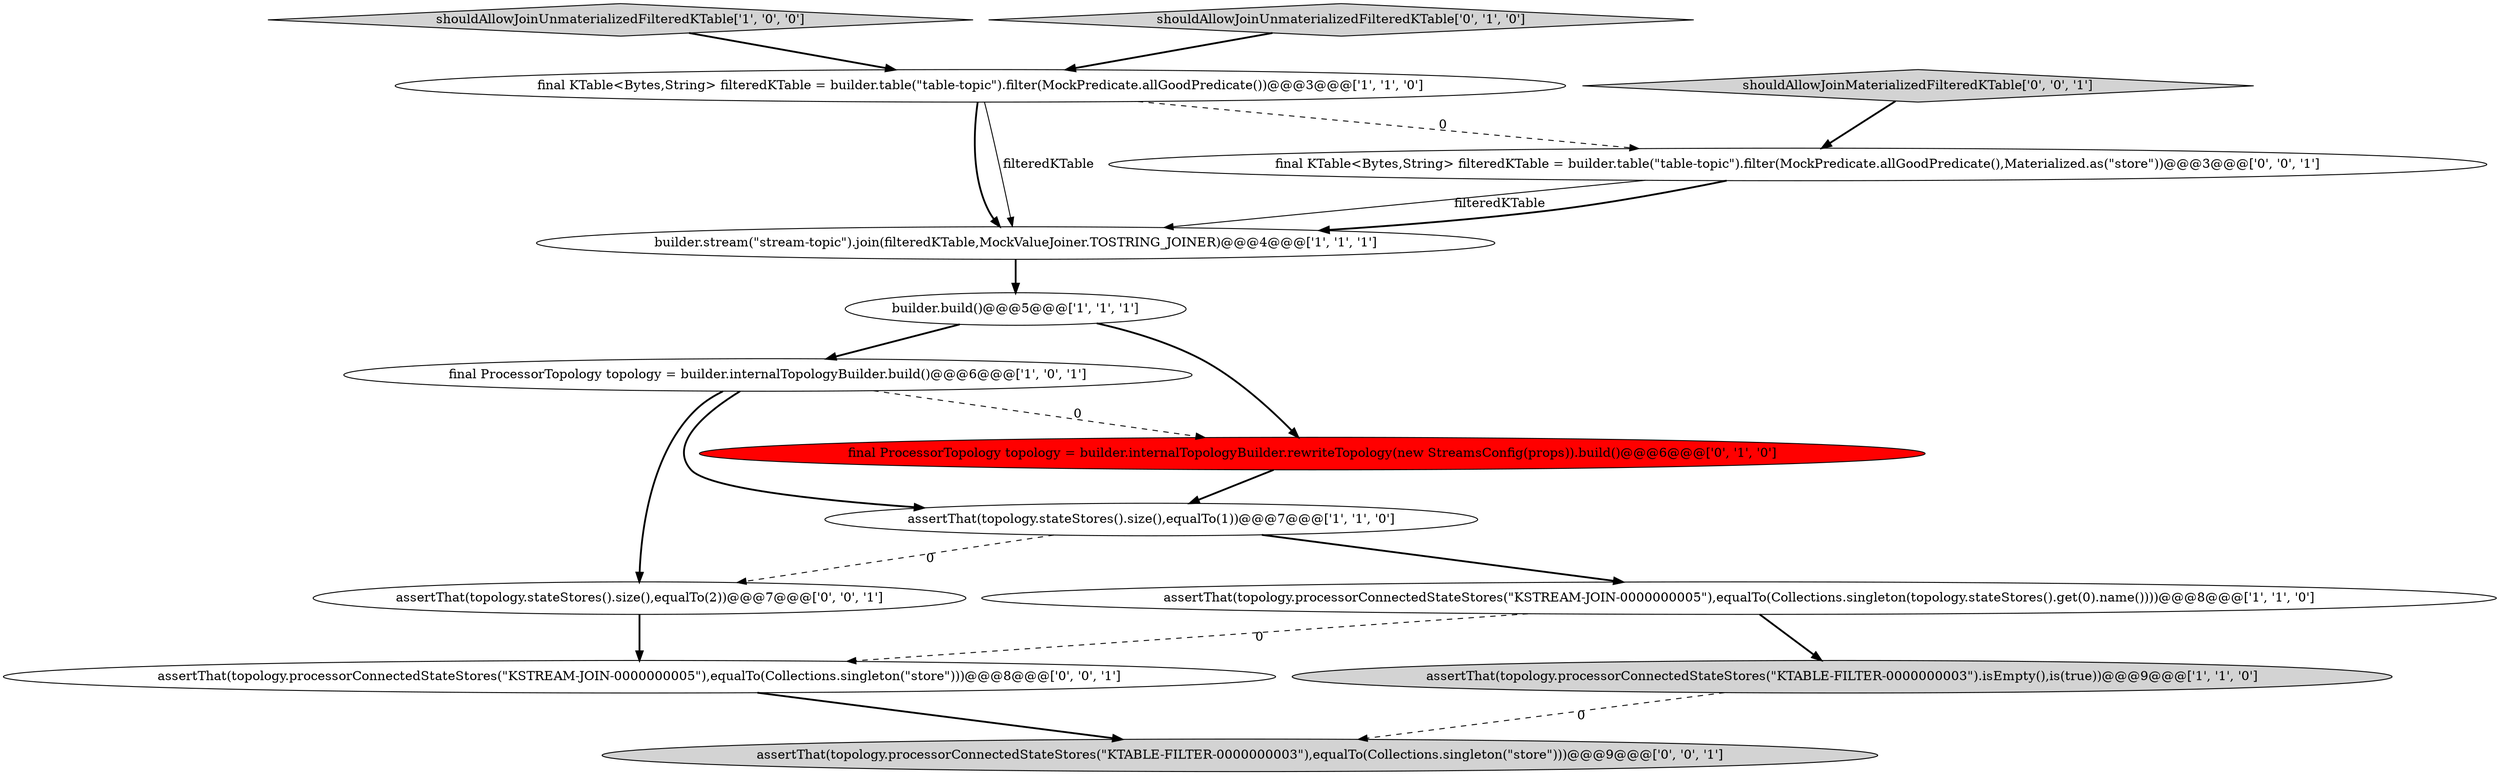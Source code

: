 digraph {
10 [style = filled, label = "final KTable<Bytes,String> filteredKTable = builder.table(\"table-topic\").filter(MockPredicate.allGoodPredicate(),Materialized.as(\"store\"))@@@3@@@['0', '0', '1']", fillcolor = white, shape = ellipse image = "AAA0AAABBB3BBB"];
11 [style = filled, label = "assertThat(topology.processorConnectedStateStores(\"KSTREAM-JOIN-0000000005\"),equalTo(Collections.singleton(\"store\")))@@@8@@@['0', '0', '1']", fillcolor = white, shape = ellipse image = "AAA0AAABBB3BBB"];
3 [style = filled, label = "assertThat(topology.processorConnectedStateStores(\"KTABLE-FILTER-0000000003\").isEmpty(),is(true))@@@9@@@['1', '1', '0']", fillcolor = lightgray, shape = ellipse image = "AAA0AAABBB1BBB"];
13 [style = filled, label = "shouldAllowJoinMaterializedFilteredKTable['0', '0', '1']", fillcolor = lightgray, shape = diamond image = "AAA0AAABBB3BBB"];
4 [style = filled, label = "assertThat(topology.stateStores().size(),equalTo(1))@@@7@@@['1', '1', '0']", fillcolor = white, shape = ellipse image = "AAA0AAABBB1BBB"];
0 [style = filled, label = "final ProcessorTopology topology = builder.internalTopologyBuilder.build()@@@6@@@['1', '0', '1']", fillcolor = white, shape = ellipse image = "AAA0AAABBB1BBB"];
6 [style = filled, label = "builder.stream(\"stream-topic\").join(filteredKTable,MockValueJoiner.TOSTRING_JOINER)@@@4@@@['1', '1', '1']", fillcolor = white, shape = ellipse image = "AAA0AAABBB1BBB"];
9 [style = filled, label = "final ProcessorTopology topology = builder.internalTopologyBuilder.rewriteTopology(new StreamsConfig(props)).build()@@@6@@@['0', '1', '0']", fillcolor = red, shape = ellipse image = "AAA1AAABBB2BBB"];
12 [style = filled, label = "assertThat(topology.stateStores().size(),equalTo(2))@@@7@@@['0', '0', '1']", fillcolor = white, shape = ellipse image = "AAA0AAABBB3BBB"];
1 [style = filled, label = "assertThat(topology.processorConnectedStateStores(\"KSTREAM-JOIN-0000000005\"),equalTo(Collections.singleton(topology.stateStores().get(0).name())))@@@8@@@['1', '1', '0']", fillcolor = white, shape = ellipse image = "AAA0AAABBB1BBB"];
5 [style = filled, label = "shouldAllowJoinUnmaterializedFilteredKTable['1', '0', '0']", fillcolor = lightgray, shape = diamond image = "AAA0AAABBB1BBB"];
7 [style = filled, label = "final KTable<Bytes,String> filteredKTable = builder.table(\"table-topic\").filter(MockPredicate.allGoodPredicate())@@@3@@@['1', '1', '0']", fillcolor = white, shape = ellipse image = "AAA0AAABBB1BBB"];
14 [style = filled, label = "assertThat(topology.processorConnectedStateStores(\"KTABLE-FILTER-0000000003\"),equalTo(Collections.singleton(\"store\")))@@@9@@@['0', '0', '1']", fillcolor = lightgray, shape = ellipse image = "AAA0AAABBB3BBB"];
2 [style = filled, label = "builder.build()@@@5@@@['1', '1', '1']", fillcolor = white, shape = ellipse image = "AAA0AAABBB1BBB"];
8 [style = filled, label = "shouldAllowJoinUnmaterializedFilteredKTable['0', '1', '0']", fillcolor = lightgray, shape = diamond image = "AAA0AAABBB2BBB"];
13->10 [style = bold, label=""];
11->14 [style = bold, label=""];
0->12 [style = bold, label=""];
9->4 [style = bold, label=""];
12->11 [style = bold, label=""];
1->3 [style = bold, label=""];
10->6 [style = solid, label="filteredKTable"];
2->9 [style = bold, label=""];
10->6 [style = bold, label=""];
8->7 [style = bold, label=""];
4->12 [style = dashed, label="0"];
6->2 [style = bold, label=""];
2->0 [style = bold, label=""];
0->4 [style = bold, label=""];
1->11 [style = dashed, label="0"];
7->6 [style = bold, label=""];
7->6 [style = solid, label="filteredKTable"];
5->7 [style = bold, label=""];
7->10 [style = dashed, label="0"];
4->1 [style = bold, label=""];
0->9 [style = dashed, label="0"];
3->14 [style = dashed, label="0"];
}
